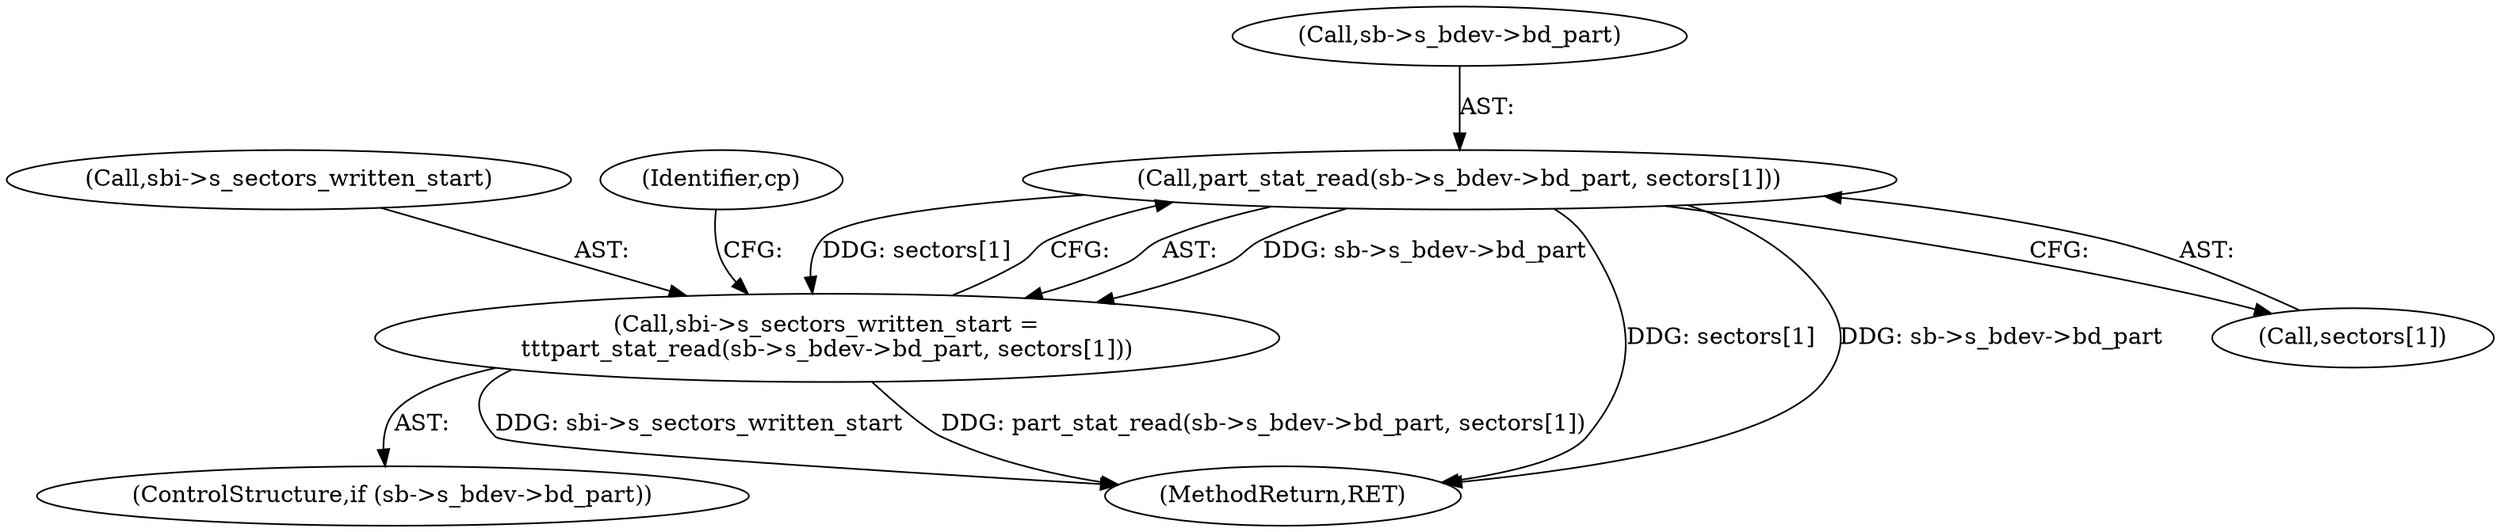 digraph "0_linux_0449641130f5652b344ef6fa39fa019d7e94660a@API" {
"1000242" [label="(Call,part_stat_read(sb->s_bdev->bd_part, sectors[1]))"];
"1000238" [label="(Call,sbi->s_sectors_written_start =\n\t\t\tpart_stat_read(sb->s_bdev->bd_part, sectors[1]))"];
"1002227" [label="(MethodReturn,RET)"];
"1000239" [label="(Call,sbi->s_sectors_written_start)"];
"1000232" [label="(ControlStructure,if (sb->s_bdev->bd_part))"];
"1000243" [label="(Call,sb->s_bdev->bd_part)"];
"1000253" [label="(Identifier,cp)"];
"1000248" [label="(Call,sectors[1])"];
"1000242" [label="(Call,part_stat_read(sb->s_bdev->bd_part, sectors[1]))"];
"1000238" [label="(Call,sbi->s_sectors_written_start =\n\t\t\tpart_stat_read(sb->s_bdev->bd_part, sectors[1]))"];
"1000242" -> "1000238"  [label="AST: "];
"1000242" -> "1000248"  [label="CFG: "];
"1000243" -> "1000242"  [label="AST: "];
"1000248" -> "1000242"  [label="AST: "];
"1000238" -> "1000242"  [label="CFG: "];
"1000242" -> "1002227"  [label="DDG: sectors[1]"];
"1000242" -> "1002227"  [label="DDG: sb->s_bdev->bd_part"];
"1000242" -> "1000238"  [label="DDG: sb->s_bdev->bd_part"];
"1000242" -> "1000238"  [label="DDG: sectors[1]"];
"1000238" -> "1000232"  [label="AST: "];
"1000239" -> "1000238"  [label="AST: "];
"1000253" -> "1000238"  [label="CFG: "];
"1000238" -> "1002227"  [label="DDG: sbi->s_sectors_written_start"];
"1000238" -> "1002227"  [label="DDG: part_stat_read(sb->s_bdev->bd_part, sectors[1])"];
}
